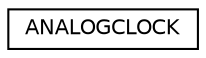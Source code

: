 digraph "Graphical Class Hierarchy"
{
  edge [fontname="Helvetica",fontsize="10",labelfontname="Helvetica",labelfontsize="10"];
  node [fontname="Helvetica",fontsize="10",shape=record];
  rankdir="LR";
  Node1 [label="ANALOGCLOCK",height=0.2,width=0.4,color="black", fillcolor="white", style="filled",URL="$struct_a_n_a_l_o_g_c_l_o_c_k.html"];
}
